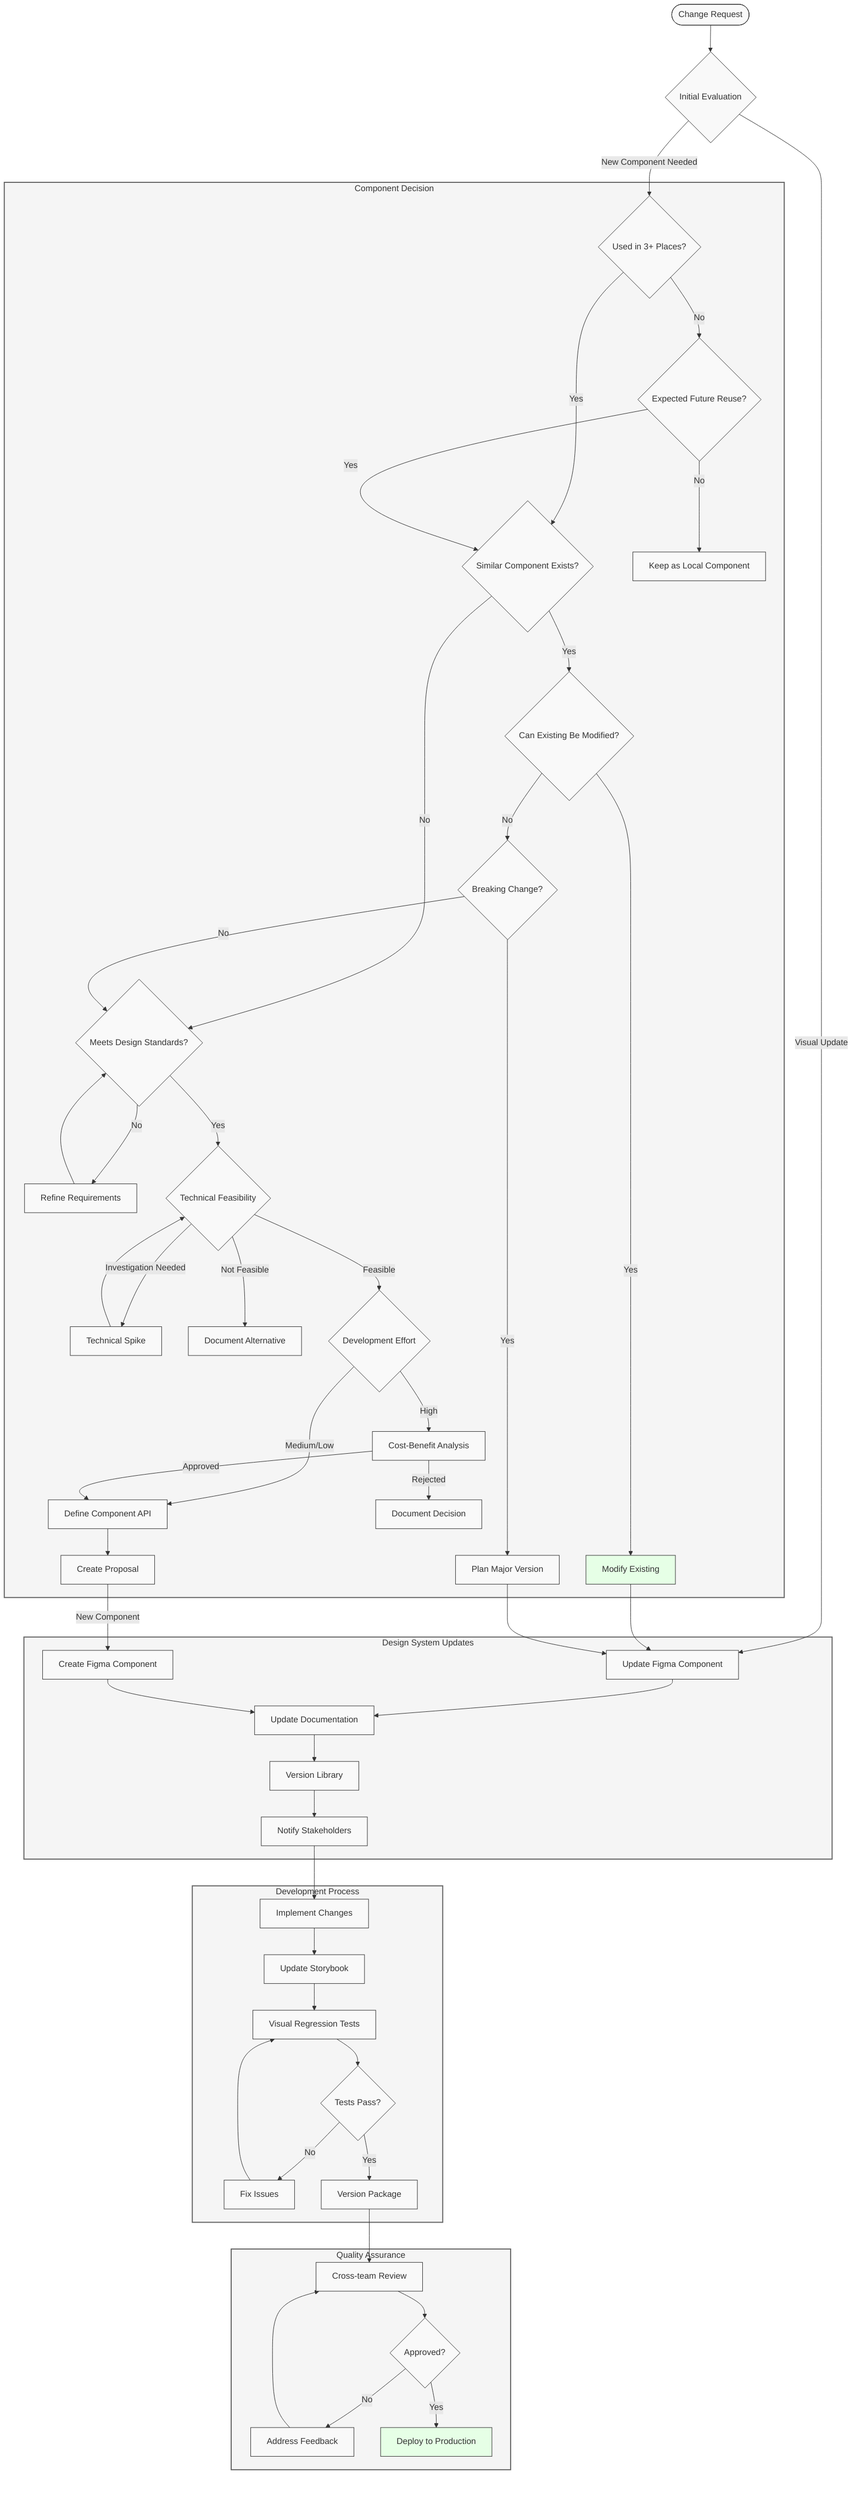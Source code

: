 flowchart TD
    Start([Change Request]) --> InitialEval{Initial Evaluation}
    
    subgraph Decision[Component Decision]
        A{Used in 3+ Places?}
        B{Expected Future Reuse?}
        C{Similar Component Exists?}
        D[Keep as Local Component]
        E{Can Existing Be Modified?}
        F{Meets Design Standards?}
        G[Modify Existing]
        H{Breaking Change?}
        I[Plan Major Version]
        J[Refine Requirements]
        K{Technical Feasibility}
        L[Technical Spike]
        M[Document Alternative]
        N{Development Effort}
        O[Cost-Benefit Analysis]
        P[Define Component API]
        Q[Document Decision]
        R[Create Proposal]
        
        A -->|No| B
        A -->|Yes| C
        B -->|No| D
        B -->|Yes| C
        C -->|Yes| E
        C -->|No| F
        E -->|Yes| G
        E -->|No| H
        H -->|Yes| I
        H -->|No| F
        F -->|No| J
        F -->|Yes| K
        J --> F
        K -->|Investigation Needed| L
        K -->|Not Feasible| M
        K -->|Feasible| N
        L --> K
        N -->|High| O
        N -->|Medium/Low| P
        O -->|Approved| P
        O -->|Rejected| Q
        P --> R
    end
    
    subgraph Design[Design System Updates]
        DS1[Update Figma Component]
        DS2[Update Documentation]
        DS3[Create Figma Component]
        DS4[Version Library]
        DS5[Notify Stakeholders]
        
        DS1 --> DS2
        DS3 --> DS2
        DS2 --> DS4
        DS4 --> DS5
    end
    
    subgraph Dev[Development Process]
        Dev1[Implement Changes]
        Dev2[Update Storybook]
        Dev3[Visual Regression Tests]
        Dev4{Tests Pass?}
        Dev5[Fix Issues]
        Dev6[Version Package]
        
        Dev1 --> Dev2
        Dev2 --> Dev3
        Dev3 --> Dev4
        Dev4 -->|No| Dev5
        Dev5 --> Dev3
        Dev4 -->|Yes| Dev6
    end
    
    subgraph Review[Quality Assurance]
        QA1[Cross-team Review]
        QA2{Approved?}
        QA3[Address Feedback]
        QA4[Deploy to Production]
        
        QA1 --> QA2
        QA2 -->|No| QA3
        QA3 --> QA1
        QA2 -->|Yes| QA4
    end
    
    InitialEval -->|New Component Needed| A
    InitialEval -->|Visual Update| DS1
    R -->|New Component| DS3
    G --> DS1
    I --> DS1
    DS5 --> Dev1
    Dev6 --> QA1

    classDef default fill:#f9f9f9,stroke:#333,stroke-width:1px
    classDef decision fill:#f5f5f5,stroke:#666,stroke-width:2px
    classDef endpoint fill:#e6ffe6,stroke:#333,stroke-width:1px
    
    class Start,D,Q default
    class Decision,Design,Dev,Review decision
    class G,QA4 endpoint